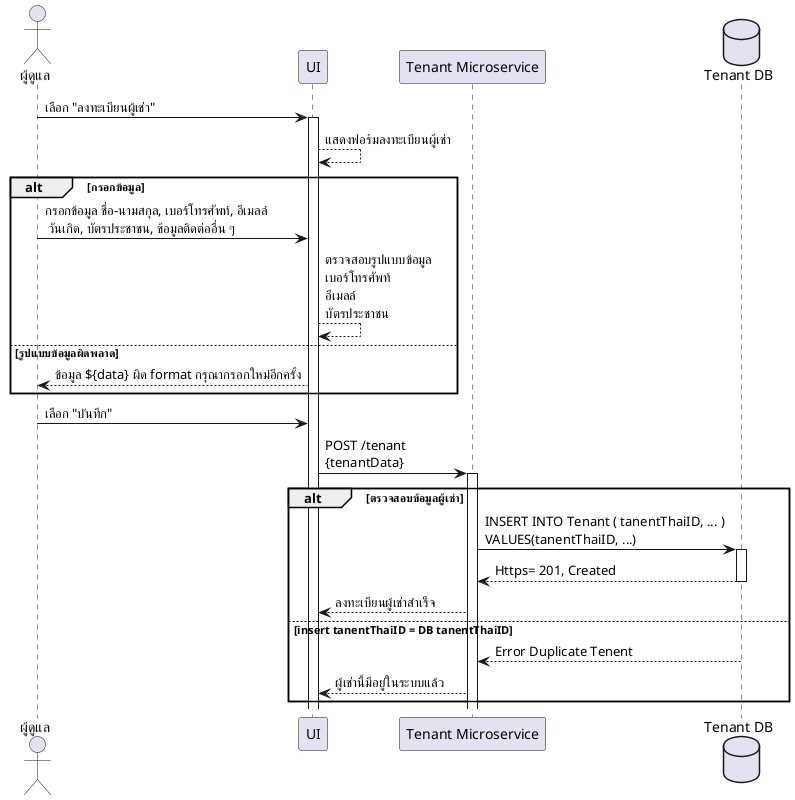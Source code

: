 @startuml
skinparam defaultFontName "TH Sarabun New"

actor "ผู้ดูแล" as Admin
participant "UI" as UI
participant "Tenant Microservice" as MS
database "Tenant DB" as DB


Admin -> UI: เลือก "ลงทะเบียนผู้เช่า"
activate UI

UI --> UI       : แสดงฟอร์มลงทะเบียนผู้เช่า
alt กรอกข้อมูล
Admin -> UI: กรอกข้อมูล ชื่อ-นามสกุล, เบอร์โทรศัพท์, อีเมลล์ \n วันเกิด, บัตรประชาชน, ข้อมูลติดต่ออื่น ๆ 
UI --> UI       : ตรวจสอบรูปแบบข้อมูล \nเบอร์โทรศัพท์ \nอีเมลล์ \nบัตรประชาชน
else รูปแบบข้อมูลผิดพลาด
UI --> Admin: ข้อมูล ${data} ผิด format กรุณากรอกใหม่อีกครั้ง
end
Admin -> UI: เลือก "บันทึก"
UI -> MS: POST /tenant\n{tenantData}

alt ตรวจสอบข้อมูลผู้เช่า
activate MS
MS -> DB: INSERT INTO Tenant ( tanentThaiID, ... )\nVALUES(tanentThaiID, ...)
activate DB
DB --> MS: Https= 201, Created
deactivate DB

MS --> UI: ลงทะเบียนผู้เช่าสำเร็จ
else insert tanentThaiID = DB tanentThaiID
DB --> MS: Error Duplicate Tenent
MS --> UI: ผู้เช่านี้มีอยู่ในระบบแล้ว
end
@enduml